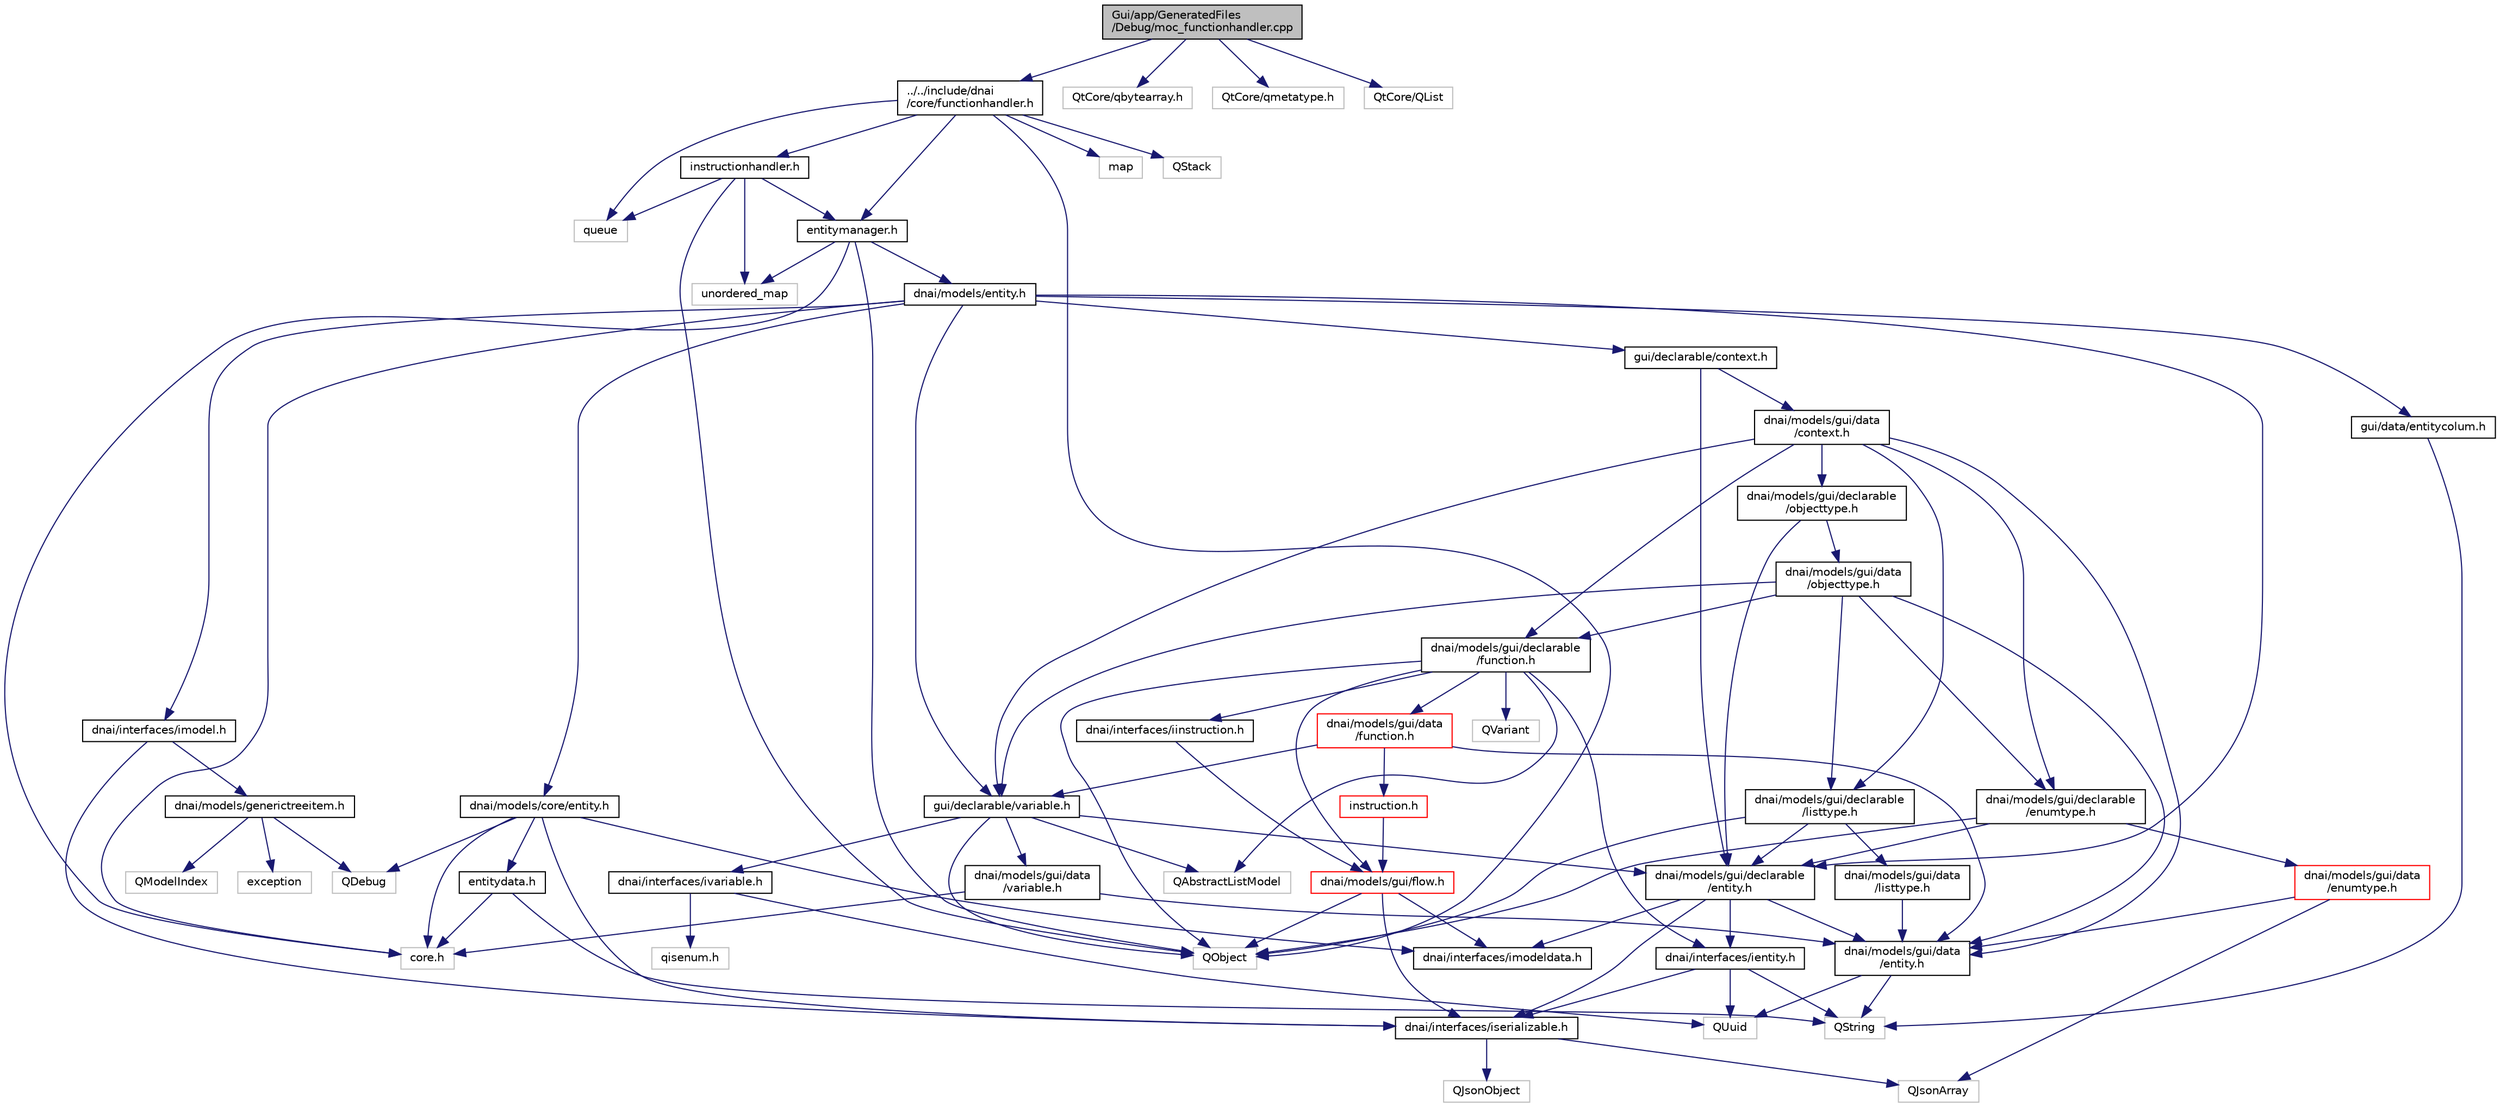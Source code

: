 digraph "Gui/app/GeneratedFiles/Debug/moc_functionhandler.cpp"
{
  edge [fontname="Helvetica",fontsize="10",labelfontname="Helvetica",labelfontsize="10"];
  node [fontname="Helvetica",fontsize="10",shape=record];
  Node1 [label="Gui/app/GeneratedFiles\l/Debug/moc_functionhandler.cpp",height=0.2,width=0.4,color="black", fillcolor="grey75", style="filled", fontcolor="black"];
  Node1 -> Node2 [color="midnightblue",fontsize="10",style="solid",fontname="Helvetica"];
  Node2 [label="../../include/dnai\l/core/functionhandler.h",height=0.2,width=0.4,color="black", fillcolor="white", style="filled",URL="$functionhandler_8h.html"];
  Node2 -> Node3 [color="midnightblue",fontsize="10",style="solid",fontname="Helvetica"];
  Node3 [label="queue",height=0.2,width=0.4,color="grey75", fillcolor="white", style="filled"];
  Node2 -> Node4 [color="midnightblue",fontsize="10",style="solid",fontname="Helvetica"];
  Node4 [label="map",height=0.2,width=0.4,color="grey75", fillcolor="white", style="filled"];
  Node2 -> Node5 [color="midnightblue",fontsize="10",style="solid",fontname="Helvetica"];
  Node5 [label="QObject",height=0.2,width=0.4,color="grey75", fillcolor="white", style="filled"];
  Node2 -> Node6 [color="midnightblue",fontsize="10",style="solid",fontname="Helvetica"];
  Node6 [label="QStack",height=0.2,width=0.4,color="grey75", fillcolor="white", style="filled"];
  Node2 -> Node7 [color="midnightblue",fontsize="10",style="solid",fontname="Helvetica"];
  Node7 [label="entitymanager.h",height=0.2,width=0.4,color="black", fillcolor="white", style="filled",URL="$entitymanager_8h.html"];
  Node7 -> Node8 [color="midnightblue",fontsize="10",style="solid",fontname="Helvetica"];
  Node8 [label="unordered_map",height=0.2,width=0.4,color="grey75", fillcolor="white", style="filled"];
  Node7 -> Node5 [color="midnightblue",fontsize="10",style="solid",fontname="Helvetica"];
  Node7 -> Node9 [color="midnightblue",fontsize="10",style="solid",fontname="Helvetica"];
  Node9 [label="core.h",height=0.2,width=0.4,color="grey75", fillcolor="white", style="filled"];
  Node7 -> Node10 [color="midnightblue",fontsize="10",style="solid",fontname="Helvetica"];
  Node10 [label="dnai/models/entity.h",height=0.2,width=0.4,color="black", fillcolor="white", style="filled",URL="$entity_8h.html"];
  Node10 -> Node11 [color="midnightblue",fontsize="10",style="solid",fontname="Helvetica"];
  Node11 [label="dnai/models/core/entity.h",height=0.2,width=0.4,color="black", fillcolor="white", style="filled",URL="$core_2entity_8h.html"];
  Node11 -> Node12 [color="midnightblue",fontsize="10",style="solid",fontname="Helvetica"];
  Node12 [label="QDebug",height=0.2,width=0.4,color="grey75", fillcolor="white", style="filled"];
  Node11 -> Node9 [color="midnightblue",fontsize="10",style="solid",fontname="Helvetica"];
  Node11 -> Node13 [color="midnightblue",fontsize="10",style="solid",fontname="Helvetica"];
  Node13 [label="entitydata.h",height=0.2,width=0.4,color="black", fillcolor="white", style="filled",URL="$entitydata_8h.html"];
  Node13 -> Node14 [color="midnightblue",fontsize="10",style="solid",fontname="Helvetica"];
  Node14 [label="QString",height=0.2,width=0.4,color="grey75", fillcolor="white", style="filled"];
  Node13 -> Node9 [color="midnightblue",fontsize="10",style="solid",fontname="Helvetica"];
  Node11 -> Node15 [color="midnightblue",fontsize="10",style="solid",fontname="Helvetica"];
  Node15 [label="dnai/interfaces/imodeldata.h",height=0.2,width=0.4,color="black", fillcolor="white", style="filled",URL="$imodeldata_8h.html"];
  Node11 -> Node16 [color="midnightblue",fontsize="10",style="solid",fontname="Helvetica"];
  Node16 [label="dnai/interfaces/iserializable.h",height=0.2,width=0.4,color="black", fillcolor="white", style="filled",URL="$iserializable_8h.html"];
  Node16 -> Node17 [color="midnightblue",fontsize="10",style="solid",fontname="Helvetica"];
  Node17 [label="QJsonObject",height=0.2,width=0.4,color="grey75", fillcolor="white", style="filled"];
  Node16 -> Node18 [color="midnightblue",fontsize="10",style="solid",fontname="Helvetica"];
  Node18 [label="QJsonArray",height=0.2,width=0.4,color="grey75", fillcolor="white", style="filled"];
  Node10 -> Node19 [color="midnightblue",fontsize="10",style="solid",fontname="Helvetica"];
  Node19 [label="dnai/models/gui/declarable\l/entity.h",height=0.2,width=0.4,color="black", fillcolor="white", style="filled",URL="$gui_2declarable_2entity_8h.html"];
  Node19 -> Node15 [color="midnightblue",fontsize="10",style="solid",fontname="Helvetica"];
  Node19 -> Node16 [color="midnightblue",fontsize="10",style="solid",fontname="Helvetica"];
  Node19 -> Node20 [color="midnightblue",fontsize="10",style="solid",fontname="Helvetica"];
  Node20 [label="dnai/models/gui/data\l/entity.h",height=0.2,width=0.4,color="black", fillcolor="white", style="filled",URL="$gui_2data_2entity_8h.html"];
  Node20 -> Node14 [color="midnightblue",fontsize="10",style="solid",fontname="Helvetica"];
  Node20 -> Node21 [color="midnightblue",fontsize="10",style="solid",fontname="Helvetica"];
  Node21 [label="QUuid",height=0.2,width=0.4,color="grey75", fillcolor="white", style="filled"];
  Node19 -> Node22 [color="midnightblue",fontsize="10",style="solid",fontname="Helvetica"];
  Node22 [label="dnai/interfaces/ientity.h",height=0.2,width=0.4,color="black", fillcolor="white", style="filled",URL="$ientity_8h.html"];
  Node22 -> Node21 [color="midnightblue",fontsize="10",style="solid",fontname="Helvetica"];
  Node22 -> Node14 [color="midnightblue",fontsize="10",style="solid",fontname="Helvetica"];
  Node22 -> Node16 [color="midnightblue",fontsize="10",style="solid",fontname="Helvetica"];
  Node10 -> Node9 [color="midnightblue",fontsize="10",style="solid",fontname="Helvetica"];
  Node10 -> Node23 [color="midnightblue",fontsize="10",style="solid",fontname="Helvetica"];
  Node23 [label="dnai/interfaces/imodel.h",height=0.2,width=0.4,color="black", fillcolor="white", style="filled",URL="$imodel_8h.html"];
  Node23 -> Node16 [color="midnightblue",fontsize="10",style="solid",fontname="Helvetica"];
  Node23 -> Node24 [color="midnightblue",fontsize="10",style="solid",fontname="Helvetica"];
  Node24 [label="dnai/models/generictreeitem.h",height=0.2,width=0.4,color="black", fillcolor="white", style="filled",URL="$generictreeitem_8h.html"];
  Node24 -> Node25 [color="midnightblue",fontsize="10",style="solid",fontname="Helvetica"];
  Node25 [label="exception",height=0.2,width=0.4,color="grey75", fillcolor="white", style="filled"];
  Node24 -> Node12 [color="midnightblue",fontsize="10",style="solid",fontname="Helvetica"];
  Node24 -> Node26 [color="midnightblue",fontsize="10",style="solid",fontname="Helvetica"];
  Node26 [label="QModelIndex",height=0.2,width=0.4,color="grey75", fillcolor="white", style="filled"];
  Node10 -> Node27 [color="midnightblue",fontsize="10",style="solid",fontname="Helvetica"];
  Node27 [label="gui/data/entitycolum.h",height=0.2,width=0.4,color="black", fillcolor="white", style="filled",URL="$entitycolum_8h.html"];
  Node27 -> Node14 [color="midnightblue",fontsize="10",style="solid",fontname="Helvetica"];
  Node10 -> Node28 [color="midnightblue",fontsize="10",style="solid",fontname="Helvetica"];
  Node28 [label="gui/declarable/variable.h",height=0.2,width=0.4,color="black", fillcolor="white", style="filled",URL="$declarable_2variable_8h.html"];
  Node28 -> Node5 [color="midnightblue",fontsize="10",style="solid",fontname="Helvetica"];
  Node28 -> Node29 [color="midnightblue",fontsize="10",style="solid",fontname="Helvetica"];
  Node29 [label="dnai/interfaces/ivariable.h",height=0.2,width=0.4,color="black", fillcolor="white", style="filled",URL="$ivariable_8h.html"];
  Node29 -> Node30 [color="midnightblue",fontsize="10",style="solid",fontname="Helvetica"];
  Node30 [label="qisenum.h",height=0.2,width=0.4,color="grey75", fillcolor="white", style="filled"];
  Node29 -> Node21 [color="midnightblue",fontsize="10",style="solid",fontname="Helvetica"];
  Node28 -> Node31 [color="midnightblue",fontsize="10",style="solid",fontname="Helvetica"];
  Node31 [label="dnai/models/gui/data\l/variable.h",height=0.2,width=0.4,color="black", fillcolor="white", style="filled",URL="$data_2variable_8h.html"];
  Node31 -> Node20 [color="midnightblue",fontsize="10",style="solid",fontname="Helvetica"];
  Node31 -> Node9 [color="midnightblue",fontsize="10",style="solid",fontname="Helvetica"];
  Node28 -> Node19 [color="midnightblue",fontsize="10",style="solid",fontname="Helvetica"];
  Node28 -> Node32 [color="midnightblue",fontsize="10",style="solid",fontname="Helvetica"];
  Node32 [label="QAbstractListModel",height=0.2,width=0.4,color="grey75", fillcolor="white", style="filled"];
  Node10 -> Node33 [color="midnightblue",fontsize="10",style="solid",fontname="Helvetica"];
  Node33 [label="gui/declarable/context.h",height=0.2,width=0.4,color="black", fillcolor="white", style="filled",URL="$declarable_2context_8h.html"];
  Node33 -> Node34 [color="midnightblue",fontsize="10",style="solid",fontname="Helvetica"];
  Node34 [label="dnai/models/gui/data\l/context.h",height=0.2,width=0.4,color="black", fillcolor="white", style="filled",URL="$data_2context_8h.html"];
  Node34 -> Node20 [color="midnightblue",fontsize="10",style="solid",fontname="Helvetica"];
  Node34 -> Node28 [color="midnightblue",fontsize="10",style="solid",fontname="Helvetica"];
  Node34 -> Node35 [color="midnightblue",fontsize="10",style="solid",fontname="Helvetica"];
  Node35 [label="dnai/models/gui/declarable\l/function.h",height=0.2,width=0.4,color="black", fillcolor="white", style="filled",URL="$declarable_2function_8h.html"];
  Node35 -> Node5 [color="midnightblue",fontsize="10",style="solid",fontname="Helvetica"];
  Node35 -> Node32 [color="midnightblue",fontsize="10",style="solid",fontname="Helvetica"];
  Node35 -> Node36 [color="midnightblue",fontsize="10",style="solid",fontname="Helvetica"];
  Node36 [label="QVariant",height=0.2,width=0.4,color="grey75", fillcolor="white", style="filled"];
  Node35 -> Node22 [color="midnightblue",fontsize="10",style="solid",fontname="Helvetica"];
  Node35 -> Node37 [color="midnightblue",fontsize="10",style="solid",fontname="Helvetica"];
  Node37 [label="dnai/interfaces/iinstruction.h",height=0.2,width=0.4,color="black", fillcolor="white", style="filled",URL="$iinstruction_8h.html"];
  Node37 -> Node38 [color="midnightblue",fontsize="10",style="solid",fontname="Helvetica"];
  Node38 [label="dnai/models/gui/flow.h",height=0.2,width=0.4,color="red", fillcolor="white", style="filled",URL="$models_2gui_2flow_8h.html"];
  Node38 -> Node5 [color="midnightblue",fontsize="10",style="solid",fontname="Helvetica"];
  Node38 -> Node15 [color="midnightblue",fontsize="10",style="solid",fontname="Helvetica"];
  Node38 -> Node16 [color="midnightblue",fontsize="10",style="solid",fontname="Helvetica"];
  Node35 -> Node39 [color="midnightblue",fontsize="10",style="solid",fontname="Helvetica"];
  Node39 [label="dnai/models/gui/data\l/function.h",height=0.2,width=0.4,color="red", fillcolor="white", style="filled",URL="$data_2function_8h.html"];
  Node39 -> Node20 [color="midnightblue",fontsize="10",style="solid",fontname="Helvetica"];
  Node39 -> Node40 [color="midnightblue",fontsize="10",style="solid",fontname="Helvetica"];
  Node40 [label="instruction.h",height=0.2,width=0.4,color="red", fillcolor="white", style="filled",URL="$gui_2data_2instruction_8h.html"];
  Node40 -> Node38 [color="midnightblue",fontsize="10",style="solid",fontname="Helvetica"];
  Node39 -> Node28 [color="midnightblue",fontsize="10",style="solid",fontname="Helvetica"];
  Node35 -> Node38 [color="midnightblue",fontsize="10",style="solid",fontname="Helvetica"];
  Node34 -> Node41 [color="midnightblue",fontsize="10",style="solid",fontname="Helvetica"];
  Node41 [label="dnai/models/gui/declarable\l/objecttype.h",height=0.2,width=0.4,color="black", fillcolor="white", style="filled",URL="$declarable_2objecttype_8h.html"];
  Node41 -> Node42 [color="midnightblue",fontsize="10",style="solid",fontname="Helvetica"];
  Node42 [label="dnai/models/gui/data\l/objecttype.h",height=0.2,width=0.4,color="black", fillcolor="white", style="filled",URL="$data_2objecttype_8h.html"];
  Node42 -> Node20 [color="midnightblue",fontsize="10",style="solid",fontname="Helvetica"];
  Node42 -> Node28 [color="midnightblue",fontsize="10",style="solid",fontname="Helvetica"];
  Node42 -> Node35 [color="midnightblue",fontsize="10",style="solid",fontname="Helvetica"];
  Node42 -> Node43 [color="midnightblue",fontsize="10",style="solid",fontname="Helvetica"];
  Node43 [label="dnai/models/gui/declarable\l/enumtype.h",height=0.2,width=0.4,color="black", fillcolor="white", style="filled",URL="$declarable_2enumtype_8h.html"];
  Node43 -> Node44 [color="midnightblue",fontsize="10",style="solid",fontname="Helvetica"];
  Node44 [label="dnai/models/gui/data\l/enumtype.h",height=0.2,width=0.4,color="red", fillcolor="white", style="filled",URL="$data_2enumtype_8h.html"];
  Node44 -> Node18 [color="midnightblue",fontsize="10",style="solid",fontname="Helvetica"];
  Node44 -> Node20 [color="midnightblue",fontsize="10",style="solid",fontname="Helvetica"];
  Node43 -> Node19 [color="midnightblue",fontsize="10",style="solid",fontname="Helvetica"];
  Node43 -> Node5 [color="midnightblue",fontsize="10",style="solid",fontname="Helvetica"];
  Node42 -> Node45 [color="midnightblue",fontsize="10",style="solid",fontname="Helvetica"];
  Node45 [label="dnai/models/gui/declarable\l/listtype.h",height=0.2,width=0.4,color="black", fillcolor="white", style="filled",URL="$declarable_2listtype_8h.html"];
  Node45 -> Node46 [color="midnightblue",fontsize="10",style="solid",fontname="Helvetica"];
  Node46 [label="dnai/models/gui/data\l/listtype.h",height=0.2,width=0.4,color="black", fillcolor="white", style="filled",URL="$data_2listtype_8h.html"];
  Node46 -> Node20 [color="midnightblue",fontsize="10",style="solid",fontname="Helvetica"];
  Node45 -> Node19 [color="midnightblue",fontsize="10",style="solid",fontname="Helvetica"];
  Node45 -> Node5 [color="midnightblue",fontsize="10",style="solid",fontname="Helvetica"];
  Node41 -> Node19 [color="midnightblue",fontsize="10",style="solid",fontname="Helvetica"];
  Node34 -> Node43 [color="midnightblue",fontsize="10",style="solid",fontname="Helvetica"];
  Node34 -> Node45 [color="midnightblue",fontsize="10",style="solid",fontname="Helvetica"];
  Node33 -> Node19 [color="midnightblue",fontsize="10",style="solid",fontname="Helvetica"];
  Node2 -> Node47 [color="midnightblue",fontsize="10",style="solid",fontname="Helvetica"];
  Node47 [label="instructionhandler.h",height=0.2,width=0.4,color="black", fillcolor="white", style="filled",URL="$instructionhandler_8h.html"];
  Node47 -> Node8 [color="midnightblue",fontsize="10",style="solid",fontname="Helvetica"];
  Node47 -> Node3 [color="midnightblue",fontsize="10",style="solid",fontname="Helvetica"];
  Node47 -> Node5 [color="midnightblue",fontsize="10",style="solid",fontname="Helvetica"];
  Node47 -> Node7 [color="midnightblue",fontsize="10",style="solid",fontname="Helvetica"];
  Node1 -> Node48 [color="midnightblue",fontsize="10",style="solid",fontname="Helvetica"];
  Node48 [label="QtCore/qbytearray.h",height=0.2,width=0.4,color="grey75", fillcolor="white", style="filled"];
  Node1 -> Node49 [color="midnightblue",fontsize="10",style="solid",fontname="Helvetica"];
  Node49 [label="QtCore/qmetatype.h",height=0.2,width=0.4,color="grey75", fillcolor="white", style="filled"];
  Node1 -> Node50 [color="midnightblue",fontsize="10",style="solid",fontname="Helvetica"];
  Node50 [label="QtCore/QList",height=0.2,width=0.4,color="grey75", fillcolor="white", style="filled"];
}
